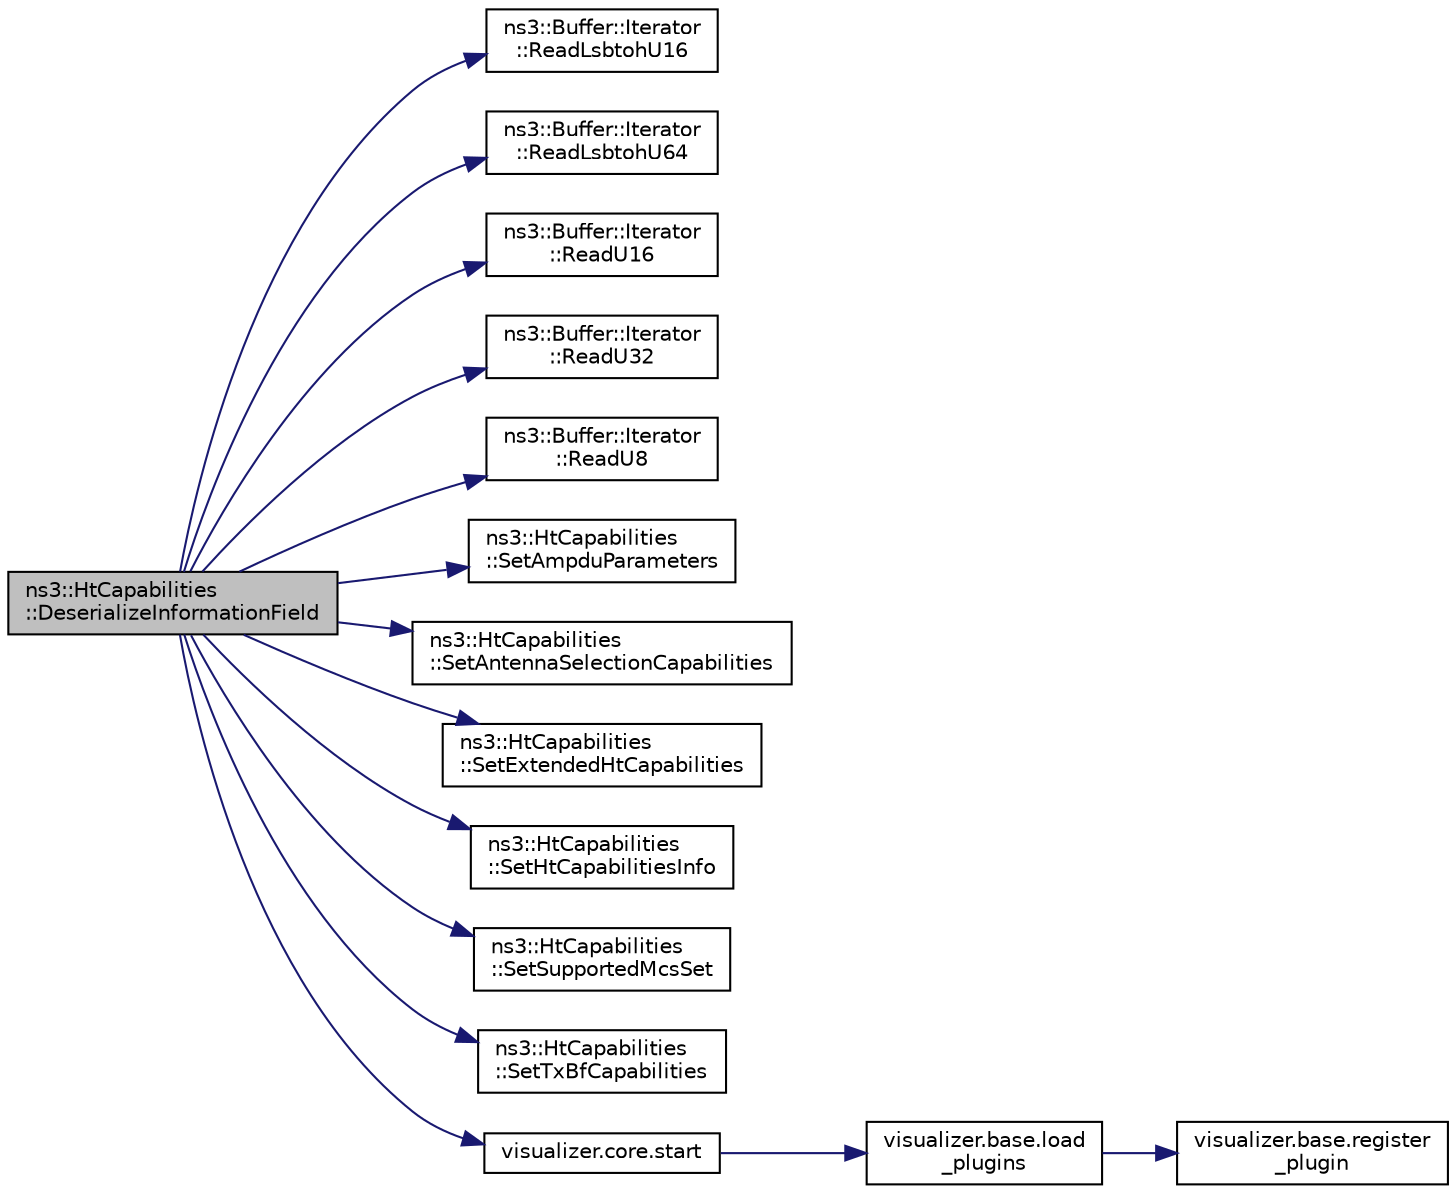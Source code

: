 digraph "ns3::HtCapabilities::DeserializeInformationField"
{
 // LATEX_PDF_SIZE
  edge [fontname="Helvetica",fontsize="10",labelfontname="Helvetica",labelfontsize="10"];
  node [fontname="Helvetica",fontsize="10",shape=record];
  rankdir="LR";
  Node1 [label="ns3::HtCapabilities\l::DeserializeInformationField",height=0.2,width=0.4,color="black", fillcolor="grey75", style="filled", fontcolor="black",tooltip="Deserialize information (i.e., the body of the IE, not including the Element ID and length octets)"];
  Node1 -> Node2 [color="midnightblue",fontsize="10",style="solid",fontname="Helvetica"];
  Node2 [label="ns3::Buffer::Iterator\l::ReadLsbtohU16",height=0.2,width=0.4,color="black", fillcolor="white", style="filled",URL="$classns3_1_1_buffer_1_1_iterator.html#a987b700afdfba28b1b7d7bd2e885775d",tooltip=" "];
  Node1 -> Node3 [color="midnightblue",fontsize="10",style="solid",fontname="Helvetica"];
  Node3 [label="ns3::Buffer::Iterator\l::ReadLsbtohU64",height=0.2,width=0.4,color="black", fillcolor="white", style="filled",URL="$classns3_1_1_buffer_1_1_iterator.html#ab0da551e888b6ab0b285d28db0367d74",tooltip=" "];
  Node1 -> Node4 [color="midnightblue",fontsize="10",style="solid",fontname="Helvetica"];
  Node4 [label="ns3::Buffer::Iterator\l::ReadU16",height=0.2,width=0.4,color="black", fillcolor="white", style="filled",URL="$classns3_1_1_buffer_1_1_iterator.html#a73b0df87d8f3ca52c6c87898d420da13",tooltip=" "];
  Node1 -> Node5 [color="midnightblue",fontsize="10",style="solid",fontname="Helvetica"];
  Node5 [label="ns3::Buffer::Iterator\l::ReadU32",height=0.2,width=0.4,color="black", fillcolor="white", style="filled",URL="$classns3_1_1_buffer_1_1_iterator.html#adceeb0fd38c2f5634492b64a8e344ff2",tooltip=" "];
  Node1 -> Node6 [color="midnightblue",fontsize="10",style="solid",fontname="Helvetica"];
  Node6 [label="ns3::Buffer::Iterator\l::ReadU8",height=0.2,width=0.4,color="black", fillcolor="white", style="filled",URL="$classns3_1_1_buffer_1_1_iterator.html#a7d7d5299e27ecf41aef37e315984ad5a",tooltip=" "];
  Node1 -> Node7 [color="midnightblue",fontsize="10",style="solid",fontname="Helvetica"];
  Node7 [label="ns3::HtCapabilities\l::SetAmpduParameters",height=0.2,width=0.4,color="black", fillcolor="white", style="filled",URL="$classns3_1_1_ht_capabilities.html#a1cbe7ed15b6cc009224c15c13ef306b7",tooltip="Set the A-MPDU Parameters field in the HT Capabilities information element."];
  Node1 -> Node8 [color="midnightblue",fontsize="10",style="solid",fontname="Helvetica"];
  Node8 [label="ns3::HtCapabilities\l::SetAntennaSelectionCapabilities",height=0.2,width=0.4,color="black", fillcolor="white", style="filled",URL="$classns3_1_1_ht_capabilities.html#a4089775ec9c61da5e70e1c0885bb75ea",tooltip="Set the the Antenna Selection (ASEL) Capabilities field in the HT Capabilities information element."];
  Node1 -> Node9 [color="midnightblue",fontsize="10",style="solid",fontname="Helvetica"];
  Node9 [label="ns3::HtCapabilities\l::SetExtendedHtCapabilities",height=0.2,width=0.4,color="black", fillcolor="white", style="filled",URL="$classns3_1_1_ht_capabilities.html#a1c2d0beff5b9136175b167515702d387",tooltip="Set the Extended HT Capabilities field in the HT Capabilities information element."];
  Node1 -> Node10 [color="midnightblue",fontsize="10",style="solid",fontname="Helvetica"];
  Node10 [label="ns3::HtCapabilities\l::SetHtCapabilitiesInfo",height=0.2,width=0.4,color="black", fillcolor="white", style="filled",URL="$classns3_1_1_ht_capabilities.html#a769fb06a27105920bcff5dbe18dc26b9",tooltip="Set the HT Capabilities Info field in the HT Capabilities information element."];
  Node1 -> Node11 [color="midnightblue",fontsize="10",style="solid",fontname="Helvetica"];
  Node11 [label="ns3::HtCapabilities\l::SetSupportedMcsSet",height=0.2,width=0.4,color="black", fillcolor="white", style="filled",URL="$classns3_1_1_ht_capabilities.html#a46e145e3c524a873f3697386e6163785",tooltip="Set the Supported MCS Set field in the HT Capabilities information element."];
  Node1 -> Node12 [color="midnightblue",fontsize="10",style="solid",fontname="Helvetica"];
  Node12 [label="ns3::HtCapabilities\l::SetTxBfCapabilities",height=0.2,width=0.4,color="black", fillcolor="white", style="filled",URL="$classns3_1_1_ht_capabilities.html#a55410b1cd30f06e200dbc882e6b43378",tooltip="Set the Transmit Beamforming (TxBF) Capabilities field in the HT Capabilities information element."];
  Node1 -> Node13 [color="midnightblue",fontsize="10",style="solid",fontname="Helvetica"];
  Node13 [label="visualizer.core.start",height=0.2,width=0.4,color="black", fillcolor="white", style="filled",URL="$namespacevisualizer_1_1core.html#a2a35e5d8a34af358b508dac8635754e0",tooltip=" "];
  Node13 -> Node14 [color="midnightblue",fontsize="10",style="solid",fontname="Helvetica"];
  Node14 [label="visualizer.base.load\l_plugins",height=0.2,width=0.4,color="black", fillcolor="white", style="filled",URL="$namespacevisualizer_1_1base.html#ad171497a5ff1afe0a73bedaebf35448f",tooltip=" "];
  Node14 -> Node15 [color="midnightblue",fontsize="10",style="solid",fontname="Helvetica"];
  Node15 [label="visualizer.base.register\l_plugin",height=0.2,width=0.4,color="black", fillcolor="white", style="filled",URL="$namespacevisualizer_1_1base.html#a6b0ffcff1e17ec4027496f50177e5b9e",tooltip=" "];
}
